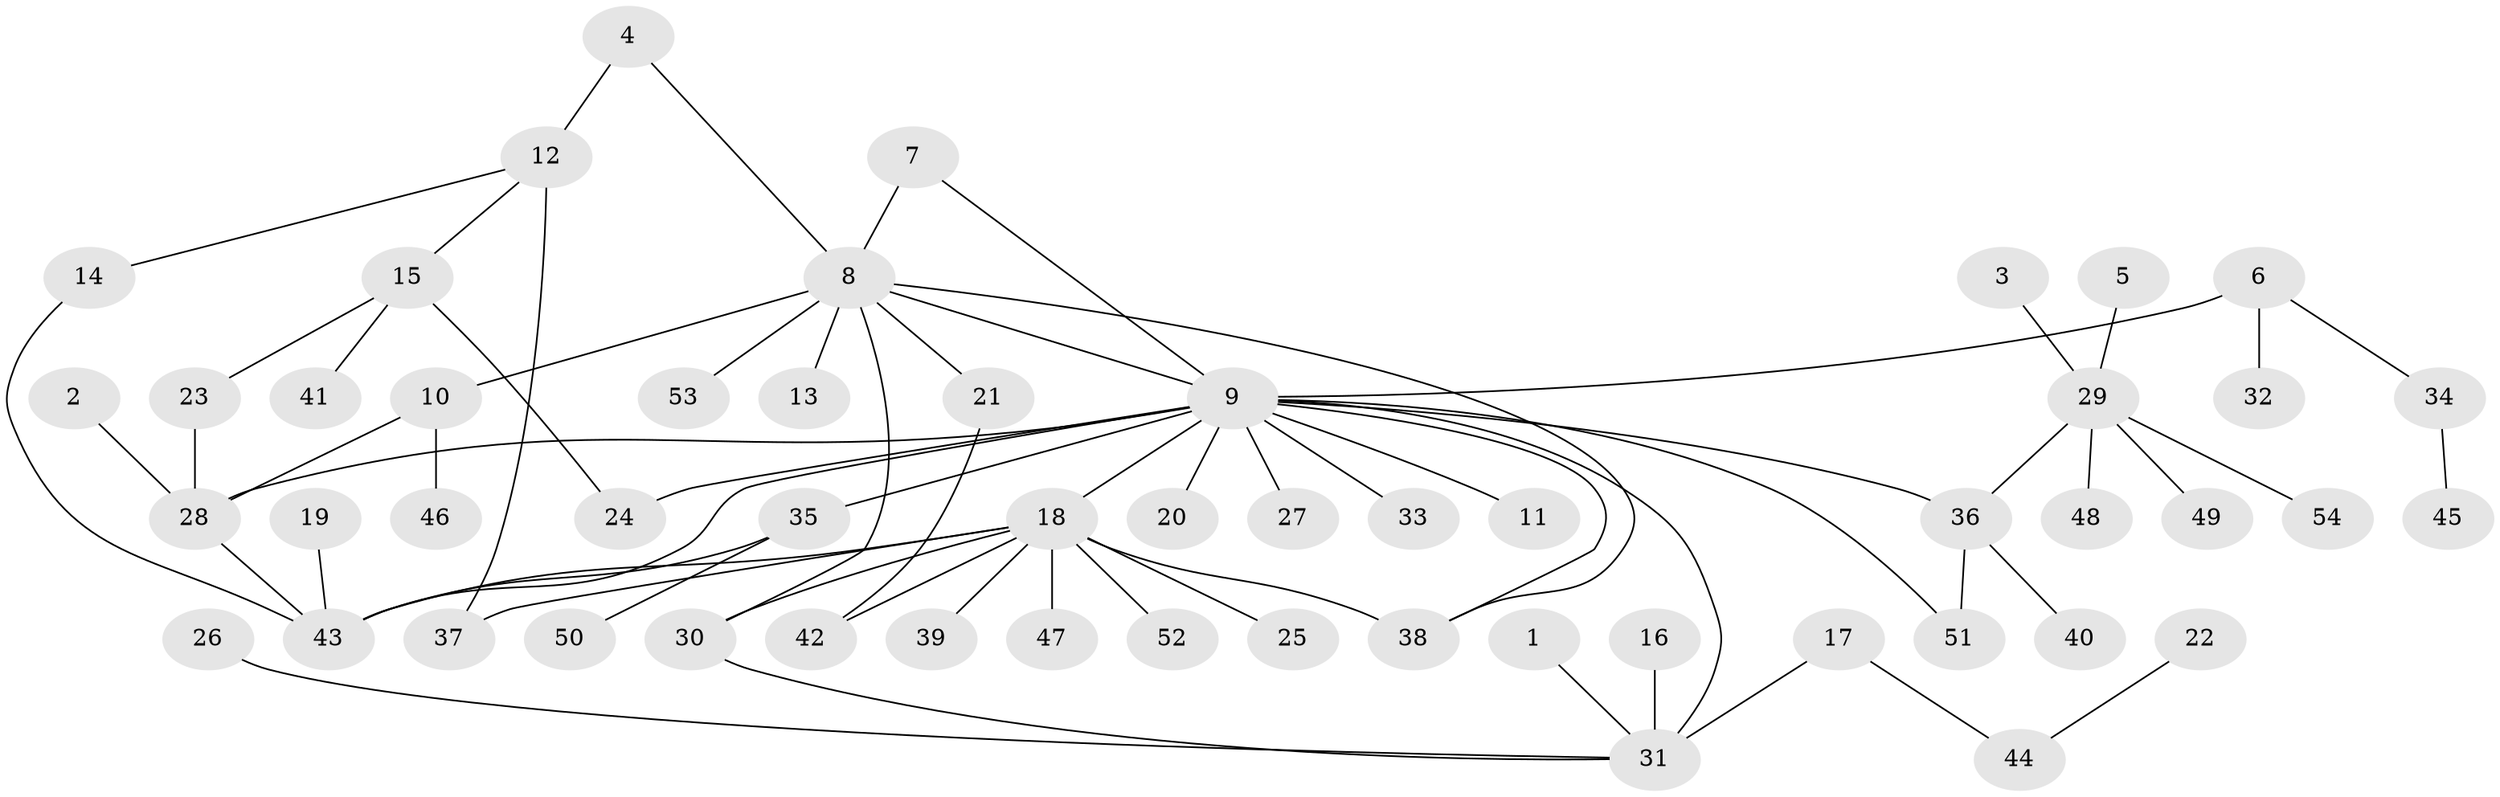 // original degree distribution, {5: 0.03896103896103896, 21: 0.012987012987012988, 7: 0.03896103896103896, 3: 0.11688311688311688, 9: 0.012987012987012988, 12: 0.012987012987012988, 1: 0.5324675324675324, 4: 0.03896103896103896, 10: 0.012987012987012988, 2: 0.18181818181818182}
// Generated by graph-tools (version 1.1) at 2025/36/03/04/25 23:36:55]
// undirected, 54 vertices, 68 edges
graph export_dot {
  node [color=gray90,style=filled];
  1;
  2;
  3;
  4;
  5;
  6;
  7;
  8;
  9;
  10;
  11;
  12;
  13;
  14;
  15;
  16;
  17;
  18;
  19;
  20;
  21;
  22;
  23;
  24;
  25;
  26;
  27;
  28;
  29;
  30;
  31;
  32;
  33;
  34;
  35;
  36;
  37;
  38;
  39;
  40;
  41;
  42;
  43;
  44;
  45;
  46;
  47;
  48;
  49;
  50;
  51;
  52;
  53;
  54;
  1 -- 31 [weight=1.0];
  2 -- 28 [weight=1.0];
  3 -- 29 [weight=1.0];
  4 -- 8 [weight=1.0];
  4 -- 12 [weight=1.0];
  5 -- 29 [weight=1.0];
  6 -- 9 [weight=1.0];
  6 -- 32 [weight=1.0];
  6 -- 34 [weight=1.0];
  7 -- 8 [weight=1.0];
  7 -- 9 [weight=1.0];
  8 -- 9 [weight=1.0];
  8 -- 10 [weight=2.0];
  8 -- 13 [weight=1.0];
  8 -- 21 [weight=1.0];
  8 -- 30 [weight=1.0];
  8 -- 38 [weight=1.0];
  8 -- 53 [weight=1.0];
  9 -- 11 [weight=1.0];
  9 -- 18 [weight=1.0];
  9 -- 20 [weight=1.0];
  9 -- 24 [weight=1.0];
  9 -- 27 [weight=1.0];
  9 -- 28 [weight=1.0];
  9 -- 31 [weight=2.0];
  9 -- 33 [weight=1.0];
  9 -- 35 [weight=2.0];
  9 -- 36 [weight=1.0];
  9 -- 38 [weight=1.0];
  9 -- 43 [weight=1.0];
  9 -- 51 [weight=1.0];
  10 -- 28 [weight=1.0];
  10 -- 46 [weight=1.0];
  12 -- 14 [weight=1.0];
  12 -- 15 [weight=1.0];
  12 -- 37 [weight=1.0];
  14 -- 43 [weight=1.0];
  15 -- 23 [weight=1.0];
  15 -- 24 [weight=1.0];
  15 -- 41 [weight=1.0];
  16 -- 31 [weight=1.0];
  17 -- 31 [weight=1.0];
  17 -- 44 [weight=1.0];
  18 -- 25 [weight=1.0];
  18 -- 30 [weight=1.0];
  18 -- 37 [weight=1.0];
  18 -- 38 [weight=1.0];
  18 -- 39 [weight=1.0];
  18 -- 42 [weight=1.0];
  18 -- 43 [weight=1.0];
  18 -- 47 [weight=1.0];
  18 -- 52 [weight=1.0];
  19 -- 43 [weight=1.0];
  21 -- 42 [weight=1.0];
  22 -- 44 [weight=1.0];
  23 -- 28 [weight=1.0];
  26 -- 31 [weight=1.0];
  28 -- 43 [weight=1.0];
  29 -- 36 [weight=1.0];
  29 -- 48 [weight=1.0];
  29 -- 49 [weight=1.0];
  29 -- 54 [weight=1.0];
  30 -- 31 [weight=1.0];
  34 -- 45 [weight=1.0];
  35 -- 43 [weight=1.0];
  35 -- 50 [weight=1.0];
  36 -- 40 [weight=1.0];
  36 -- 51 [weight=1.0];
}
